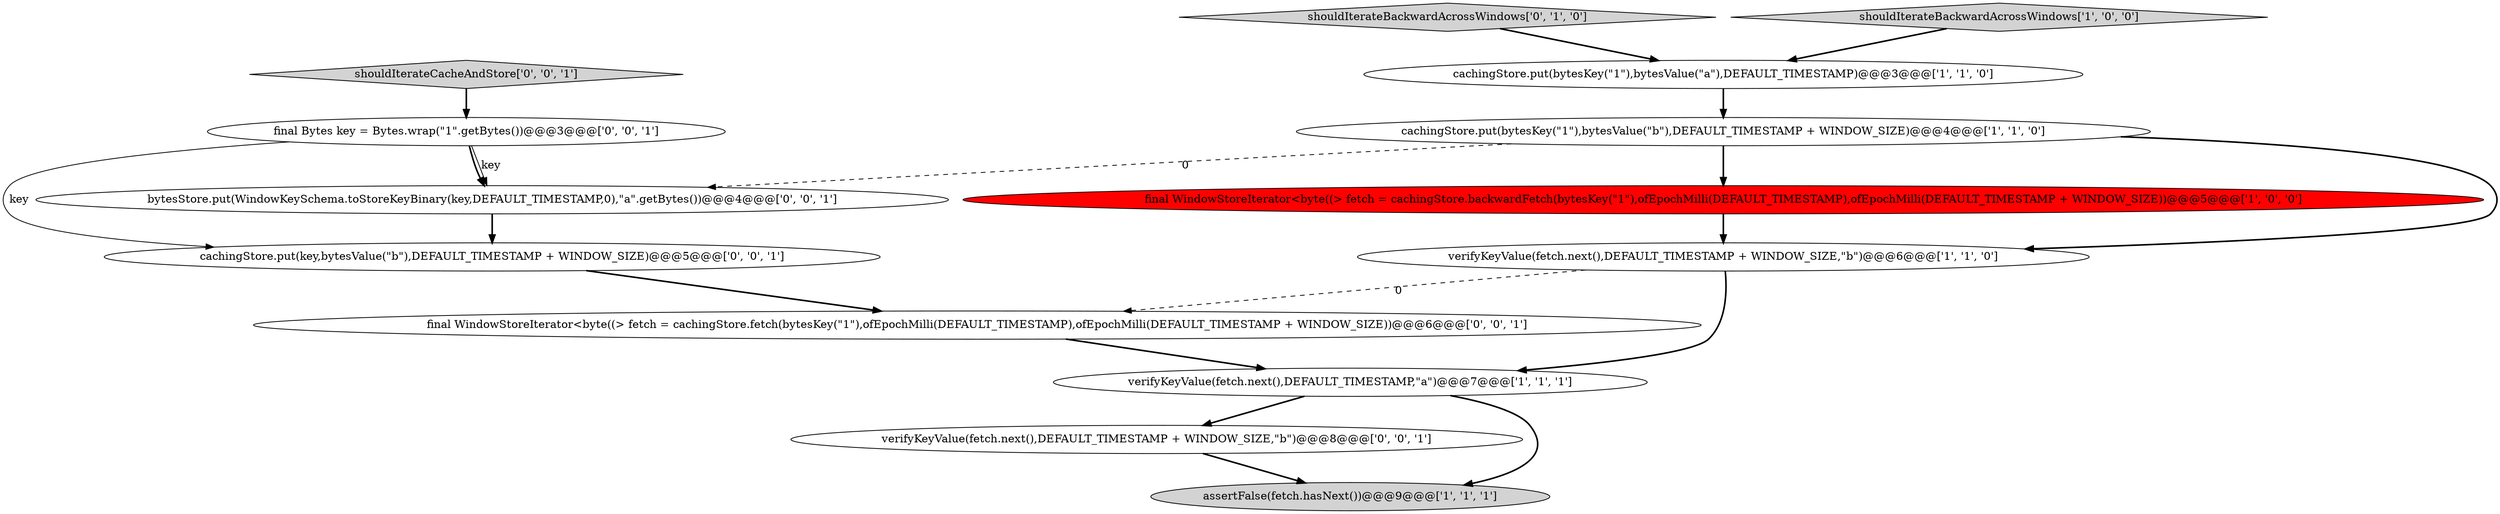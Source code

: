 digraph {
11 [style = filled, label = "shouldIterateCacheAndStore['0', '0', '1']", fillcolor = lightgray, shape = diamond image = "AAA0AAABBB3BBB"];
13 [style = filled, label = "cachingStore.put(key,bytesValue(\"b\"),DEFAULT_TIMESTAMP + WINDOW_SIZE)@@@5@@@['0', '0', '1']", fillcolor = white, shape = ellipse image = "AAA0AAABBB3BBB"];
5 [style = filled, label = "cachingStore.put(bytesKey(\"1\"),bytesValue(\"a\"),DEFAULT_TIMESTAMP)@@@3@@@['1', '1', '0']", fillcolor = white, shape = ellipse image = "AAA0AAABBB1BBB"];
8 [style = filled, label = "verifyKeyValue(fetch.next(),DEFAULT_TIMESTAMP + WINDOW_SIZE,\"b\")@@@8@@@['0', '0', '1']", fillcolor = white, shape = ellipse image = "AAA0AAABBB3BBB"];
0 [style = filled, label = "cachingStore.put(bytesKey(\"1\"),bytesValue(\"b\"),DEFAULT_TIMESTAMP + WINDOW_SIZE)@@@4@@@['1', '1', '0']", fillcolor = white, shape = ellipse image = "AAA0AAABBB1BBB"];
7 [style = filled, label = "shouldIterateBackwardAcrossWindows['0', '1', '0']", fillcolor = lightgray, shape = diamond image = "AAA0AAABBB2BBB"];
4 [style = filled, label = "assertFalse(fetch.hasNext())@@@9@@@['1', '1', '1']", fillcolor = lightgray, shape = ellipse image = "AAA0AAABBB1BBB"];
10 [style = filled, label = "final WindowStoreIterator<byte((> fetch = cachingStore.fetch(bytesKey(\"1\"),ofEpochMilli(DEFAULT_TIMESTAMP),ofEpochMilli(DEFAULT_TIMESTAMP + WINDOW_SIZE))@@@6@@@['0', '0', '1']", fillcolor = white, shape = ellipse image = "AAA0AAABBB3BBB"];
9 [style = filled, label = "final Bytes key = Bytes.wrap(\"1\".getBytes())@@@3@@@['0', '0', '1']", fillcolor = white, shape = ellipse image = "AAA0AAABBB3BBB"];
3 [style = filled, label = "final WindowStoreIterator<byte((> fetch = cachingStore.backwardFetch(bytesKey(\"1\"),ofEpochMilli(DEFAULT_TIMESTAMP),ofEpochMilli(DEFAULT_TIMESTAMP + WINDOW_SIZE))@@@5@@@['1', '0', '0']", fillcolor = red, shape = ellipse image = "AAA1AAABBB1BBB"];
1 [style = filled, label = "shouldIterateBackwardAcrossWindows['1', '0', '0']", fillcolor = lightgray, shape = diamond image = "AAA0AAABBB1BBB"];
12 [style = filled, label = "bytesStore.put(WindowKeySchema.toStoreKeyBinary(key,DEFAULT_TIMESTAMP,0),\"a\".getBytes())@@@4@@@['0', '0', '1']", fillcolor = white, shape = ellipse image = "AAA0AAABBB3BBB"];
2 [style = filled, label = "verifyKeyValue(fetch.next(),DEFAULT_TIMESTAMP + WINDOW_SIZE,\"b\")@@@6@@@['1', '1', '0']", fillcolor = white, shape = ellipse image = "AAA0AAABBB1BBB"];
6 [style = filled, label = "verifyKeyValue(fetch.next(),DEFAULT_TIMESTAMP,\"a\")@@@7@@@['1', '1', '1']", fillcolor = white, shape = ellipse image = "AAA0AAABBB1BBB"];
1->5 [style = bold, label=""];
0->3 [style = bold, label=""];
13->10 [style = bold, label=""];
12->13 [style = bold, label=""];
6->4 [style = bold, label=""];
2->10 [style = dashed, label="0"];
7->5 [style = bold, label=""];
9->12 [style = bold, label=""];
8->4 [style = bold, label=""];
0->12 [style = dashed, label="0"];
3->2 [style = bold, label=""];
5->0 [style = bold, label=""];
9->12 [style = solid, label="key"];
11->9 [style = bold, label=""];
2->6 [style = bold, label=""];
10->6 [style = bold, label=""];
6->8 [style = bold, label=""];
0->2 [style = bold, label=""];
9->13 [style = solid, label="key"];
}
